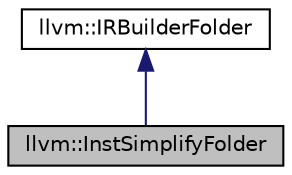 digraph "llvm::InstSimplifyFolder"
{
 // LATEX_PDF_SIZE
  bgcolor="transparent";
  edge [fontname="Helvetica",fontsize="10",labelfontname="Helvetica",labelfontsize="10"];
  node [fontname="Helvetica",fontsize="10",shape=record];
  Node1 [label="llvm::InstSimplifyFolder",height=0.2,width=0.4,color="black", fillcolor="grey75", style="filled", fontcolor="black",tooltip="InstSimplifyFolder - Use InstructionSimplify to fold operations to existing values."];
  Node2 -> Node1 [dir="back",color="midnightblue",fontsize="10",style="solid",fontname="Helvetica"];
  Node2 [label="llvm::IRBuilderFolder",height=0.2,width=0.4,color="black",URL="$classllvm_1_1IRBuilderFolder.html",tooltip="IRBuilderFolder - Interface for constant folding in IRBuilder."];
}
